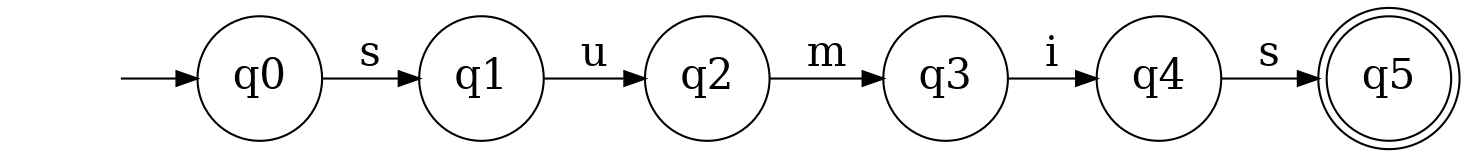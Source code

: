 digraph "automatas/Aritméticos/cososumis" {
	graph [rankdir=LR]
	node [fontsize=20]
	edge [fontsize="20pt"]
	"" [label="" shape=plaintext]
	q5 [label=q5 shape=doublecircle]
	q0 [label=q0 shape=circle]
	q3 [label=q3 shape=circle]
	q2 [label=q2 shape=circle]
	q1 [label=q1 shape=circle]
	q4 [label=q4 shape=circle]
	"" -> q0 [label=""]
	q0 -> q1 [label=s]
	q1 -> q2 [label=u]
	q2 -> q3 [label=m]
	q3 -> q4 [label=i]
	q4 -> q5 [label=s]
}
